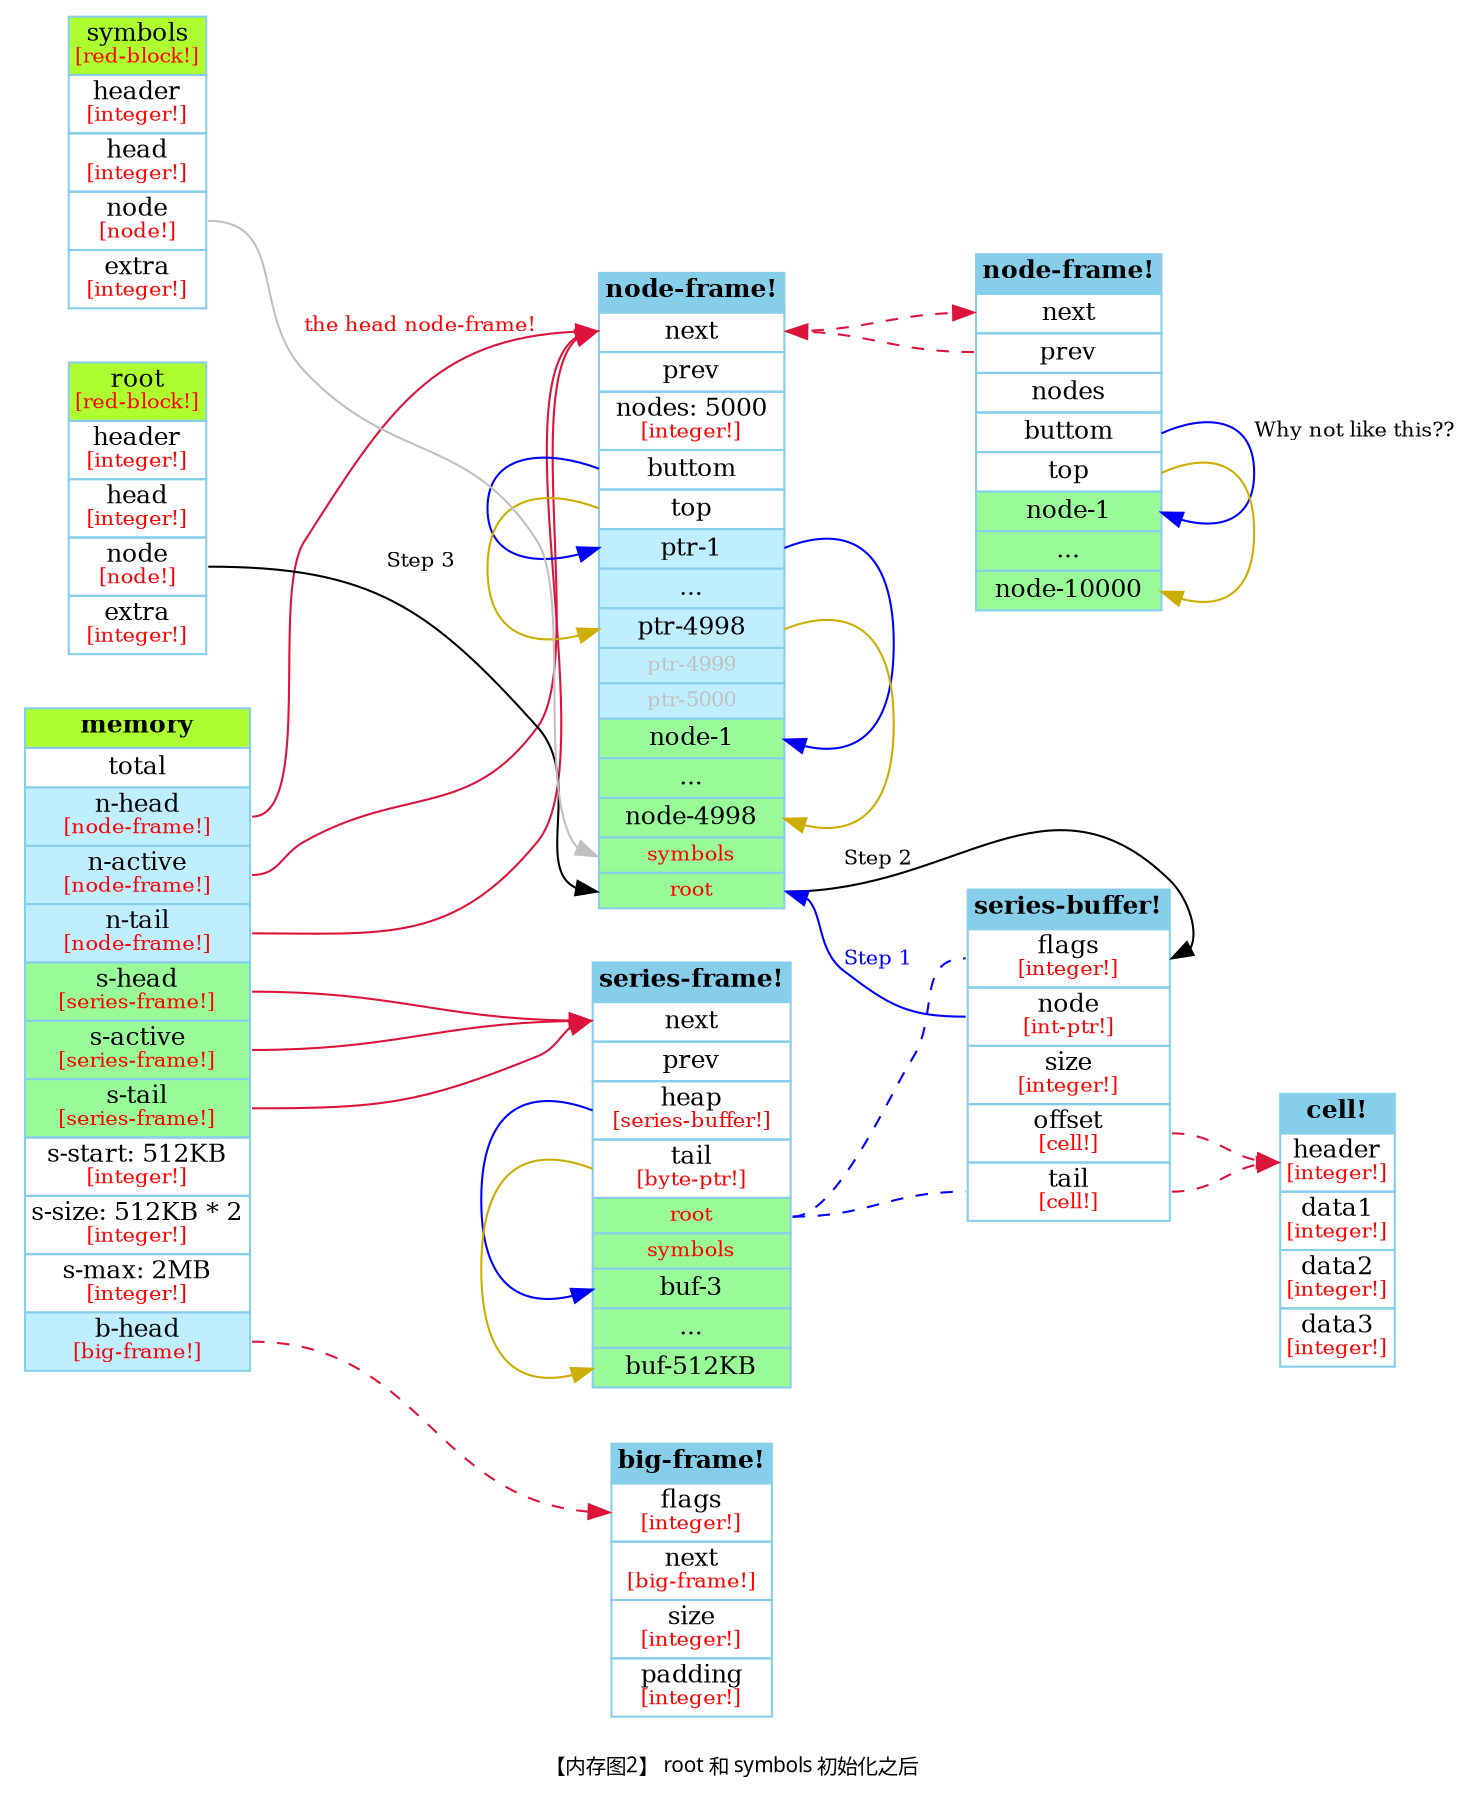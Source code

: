 digraph g {

    label = "\n【内存图2】 root 和 symbols 初始化之后";

    fontname = "Verdana";
    fontsize = 10;
    rankdir = LR; 

    node [shape="record", width=.1, height=.1];
    node [fontsize=12, color="skyblue", shape="record"];  
    edge [fontsize=10, color="crimson", style="solid"];
    node [shape="plaintext"];

    # http://sandbox.kidstrythisathome.com/erdos/
    # https://dreampuf.github.io/GraphvizOnline/

    # http://icodeit.org/2015/11/using-graphviz-drawing/
    # https://casatwy.com/shi-yong-dotyu-yan-he-graphvizhui-tu-fan-yi.html
    # http://itopic.org/graphviz.html

    # https://graphviz.gitlab.io/_pages/doc/info/shapes.html#html
    # https://graphviz.gitlab.io/_pages/doc/info/colors.html


    "big-frame!" [
        label = <
            <table border="0" cellborder="1" cellspacing="0" align="left">
                <tr><td BGCOLOR="skyblue"><b>big-frame!</b></td></tr>
                <tr><td port="f1">flags<br ALIGN="CENTER"/><font point-size="10" color="red">[integer!]</font></td></tr>
                <tr><td port="f2">next<br ALIGN="CENTER"/><font point-size="10" color="red">[big-frame!]</font></td></tr>
                <tr><td port="f3">size<br ALIGN="CENTER"/><font point-size="10" color="red">[integer!]</font></td></tr>
                <tr><td port="f4">padding<br ALIGN="CENTER"/><font point-size="10" color="red">[integer!]</font></td></tr>
            </table>
        >
    ];
    memory:f11 -> "big-frame!":f1 [style=dashed];

    "next-node-frame!" [
        label = <
            <table border="0" cellborder="1" cellspacing="0" align="left">
                <tr><td BGCOLOR="skyblue"><b>node-frame!</b></td></tr>
                <tr><td port="f1">next</td></tr>
                <tr><td port="f2">prev</td></tr>
                <tr><td port="f3">nodes</td></tr>
                <tr><td port="f4">buttom</td></tr>
                <tr><td port="f5">top</td></tr>
                <tr><td port="n1" BGCOLOR="palegreen">node-1</td></tr>
                <tr><td port="n2" BGCOLOR="palegreen">...</td></tr>
                <tr><td port="n3" BGCOLOR="palegreen">node-10000</td></tr>
            </table>
        >
    ];
    "next-node-frame!":f4:e -> "next-node-frame!":n1:e [color=blue, label="Why not like this??"];
    "next-node-frame!":f5:e -> "next-node-frame!":n3:e [color=gold3];


    memory [
        label = <
            <table border="0" cellborder="1" cellspacing="0" align="left" TOOLTIP="memory">
                <tr><td BGCOLOR="greenyellow"><b>memory</b></td></tr>
                <tr><td port="f1">total</td></tr>
                <tr><td port="f2" BGCOLOR="lightblue1">n-head<br ALIGN="CENTER"/><font point-size="10" color="red">[node-frame!]</font></td></tr>
                <tr><td port="f3" BGCOLOR="lightblue1">n-active<br ALIGN="CENTER"/><font point-size="10" color="red">[node-frame!]</font></td></tr>
                <tr><td port="f4" BGCOLOR="lightblue1">n-tail<br ALIGN="CENTER"/><font point-size="10" color="red">[node-frame!]</font></td></tr>
                <tr><td port="f5" BGCOLOR="palegreen">s-head<br ALIGN="CENTER"/><font point-size="10" color="red">[series-frame!]</font></td></tr>
                <tr><td port="f6" BGCOLOR="palegreen">s-active<br ALIGN="CENTER"/><font point-size="10" color="red">[series-frame!]</font></td></tr>
                <tr><td port="f7" BGCOLOR="palegreen">s-tail<br ALIGN="CENTER"/><font point-size="10" color="red">[series-frame!]</font></td></tr>
                <tr><td port="f8">s-start: 512KB<br ALIGN="CENTER"/><font point-size="10" color="red">[integer!]</font></td></tr>
                <tr><td port="f9">s-size: 512KB * 2<br ALIGN="CENTER"/><font point-size="10" color="red">[integer!]</font></td></tr>
                <tr><td port="f10">s-max: 2MB<br ALIGN="CENTER"/><font point-size="10" color="red">[integer!]</font></td></tr>
                <tr><td port="f11" BGCOLOR="lightblue1">b-head<br ALIGN="CENTER"/><font point-size="10" color="red">[big-frame!]</font></td></tr>
            </table>
        >
    ];

    "node-frame!" [
        label = <
            <table border="0" cellborder="1" cellspacing="0" align="left">
                <tr><td BGCOLOR="skyblue"><b>node-frame!</b></td></tr>
                <tr><td port="f1">next</td></tr>
                <tr><td port="f2">prev</td></tr>
                <tr><td port="f3">nodes: 5000<br ALIGN="CENTER"/><font point-size="10" color="red">[integer!]</font></td></tr>
                <tr><td port="f4">buttom</td></tr>
                <tr><td port="f5">top</td></tr>
                <tr><td port="p1" BGCOLOR="lightblue1">ptr-1</td></tr>
                <tr><td port="p2" BGCOLOR="lightblue1">...</td></tr>
                <tr><td port="p3" BGCOLOR="lightblue1">ptr-4998</td></tr>
                <tr><td port="p5" BGCOLOR="lightblue1"><font point-size="10" color="gray">ptr-4999</font></td></tr>
                <tr><td port="p6" BGCOLOR="lightblue1"><font point-size="10" color="gray">ptr-5000</font></td></tr>
                <tr><td port="n1" BGCOLOR="palegreen">node-1</td></tr>
                <tr><td port="n2" BGCOLOR="palegreen">...</td></tr>
                <tr><td port="n3" BGCOLOR="palegreen">node-4998</td></tr>
                <tr><td port="n5" BGCOLOR="palegreen"><font point-size="10" color="red">symbols</font></td></tr>
                <tr><td port="n6" BGCOLOR="palegreen"><font point-size="10" color="red">root</font></td></tr>
            </table>
        >
    ];
    "node-frame!":f4:w -> "node-frame!":p1:w [color=blue];
    "node-frame!":p1:e -> "node-frame!":n1:e [color=blue];
    "node-frame!":f5:w -> "node-frame!":p3:w [color=gold3];
    "node-frame!":p3:e -> "node-frame!":n3:e [color=gold3];

    memory:f2 -> "node-frame!":f1 [fontcolor="red" label="the head node-frame!"];
    memory:f3 -> "node-frame!":f1;
    memory:f4 -> "node-frame!":f1;
    memory:f5 -> "series-frame!":f1;
    memory:f6 -> "series-frame!":f1;
    memory:f7 -> "series-frame!":f1; 


    "series-frame!" [
        label = <
            <table border="0" cellborder="1" cellspacing="0" align="left">
                <tr><td BGCOLOR="skyblue"><b>series-frame!</b></td></tr>
                <tr><td port="f1">next</td></tr>
                <tr><td port="f2">prev</td></tr>
                <tr><td port="f3">heap<br ALIGN="CENTER"/><font point-size="10" color="red">[series-buffer!]</font></td></tr>
                <tr><td port="f4">tail<br ALIGN="CENTER"/><font point-size="10" color="red">[byte-ptr!]</font></td></tr>
                <tr><td port="b1" BGCOLOR="palegreen"><font point-size="10" color="red">root</font></td></tr>
                <tr><td port="b2" BGCOLOR="palegreen"><font point-size="10" color="red">symbols</font></td></tr>
                <tr><td port="b4" BGCOLOR="palegreen">buf-3</td></tr>
                <tr><td port="b5" BGCOLOR="palegreen">...</td></tr>
                <tr><td port="b6" BGCOLOR="palegreen">buf-512KB</td></tr>
            </table>
        >
    ];
    "series-frame!":f3:w -> "series-frame!":b4:w [color=blue];
    "series-frame!":f4:w -> "series-frame!":b6:w [color=gold3];
    "series-frame!":b1:e -> "series-buffer!":f1:w [color=blue style=dashed arrowhead="none"];
    "series-frame!":b1:e -> "series-buffer!":f5:w [color=blue style=dashed arrowhead="none"];


    "series-buffer!" [
        label = <
            <table border="0" cellborder="1" cellspacing="0" align="left">
                <tr><td BGCOLOR="skyblue"><b>series-buffer!</b></td></tr>
                <tr><td port="f1">flags<br ALIGN="CENTER"/><font point-size="10" color="red">[integer!]</font></td></tr>
                <tr><td port="f2">node<br ALIGN="CENTER"/><font point-size="10" color="red">[int-ptr!]</font></td></tr>
                <tr><td port="f3">size<br ALIGN="CENTER"/><font point-size="10" color="red">[integer!]</font></td></tr>
                <tr><td port="f4">offset<br ALIGN="CENTER"/><font point-size="10" color="red">[cell!]</font></td></tr>
                <tr><td port="f5">tail<br ALIGN="CENTER"/><font point-size="10" color="red">[cell!]</font></td></tr>
            </table>
        >
    ];

    "cell!" [
        label = <
            <table border="0" cellborder="1" cellspacing="0" align="left">
                <tr><td BGCOLOR="skyblue"><b>cell!</b></td></tr>
                <tr><td port="f1">header<br ALIGN="CENTER"/><font point-size="10" color="red">[integer!]</font></td></tr>
                <tr><td port="f2">data1<br ALIGN="CENTER"/><font point-size="10" color="red">[integer!]</font></td></tr>
                <tr><td port="f3">data2<br ALIGN="CENTER"/><font point-size="10" color="red">[integer!]</font></td></tr>
                <tr><td port="f4">data3<br ALIGN="CENTER"/><font point-size="10" color="red">[integer!]</font></td></tr>
            </table>
        >
    ];

    "node-frame!":f1:e -> "next-node-frame!":f1:w [style=dashed];
    "next-node-frame!":f2:w -> "node-frame!":f1:e [style=dashed];

    "series-buffer!":f4 -> "cell!": f1 [style=dashed];
    "series-buffer!":f5 -> "cell!": f1 [style=dashed];

    
    #----- globals -----
    root [
        label = <
            <table border="0" cellborder="1" cellspacing="0" align="left" TOOLTIP="_root">
                <tr><td BGCOLOR="greenyellow">root<br ALIGN="CENTER"/><font point-size="10" color="red">[red-block!]</font></td></tr>
                <tr><td port="f1">header<br ALIGN="CENTER"/><font point-size="10" color="red">[integer!]</font></td></tr>
                <tr><td port="f2">head<br ALIGN="CENTER"/><font point-size="10" color="red">[integer!]</font></td></tr>
                <tr><td port="f3">node<br ALIGN="CENTER"/><font point-size="10" color="red">[node!]</font></td></tr>
                <tr><td port="f4">extra<br ALIGN="CENTER"/><font point-size="10" color="red">[integer!]</font></td></tr>
            </table>
        >
    ];
    "series-buffer!":f2:w -> "node-frame!":n6:e [color=blue, fontcolor=blue, label="Step 1"];
    "node-frame!":n6:e -> "series-buffer!":f1:e [color=black, label="Step 2"];
    root:f3:e -> "node-frame!":n6:w [color=black, label="Step 3"];

    symbols [
        label = <
            <table border="0" cellborder="1" cellspacing="0" align="left" TOOLTIP="_root">
                <tr><td BGCOLOR="greenyellow">symbols<br ALIGN="CENTER"/><font point-size="10" color="red">[red-block!]</font></td></tr>
                <tr><td port="f1">header<br ALIGN="CENTER"/><font point-size="10" color="red">[integer!]</font></td></tr>
                <tr><td port="f2">head<br ALIGN="CENTER"/><font point-size="10" color="red">[integer!]</font></td></tr>
                <tr><td port="f3">node<br ALIGN="CENTER"/><font point-size="10" color="red">[node!]</font></td></tr>
                <tr><td port="f4">extra<br ALIGN="CENTER"/><font point-size="10" color="red">[integer!]</font></td></tr>
            </table>
        >
    ];    
    symbols:f3:e -> "node-frame!":n5:w [color=gray];
}
